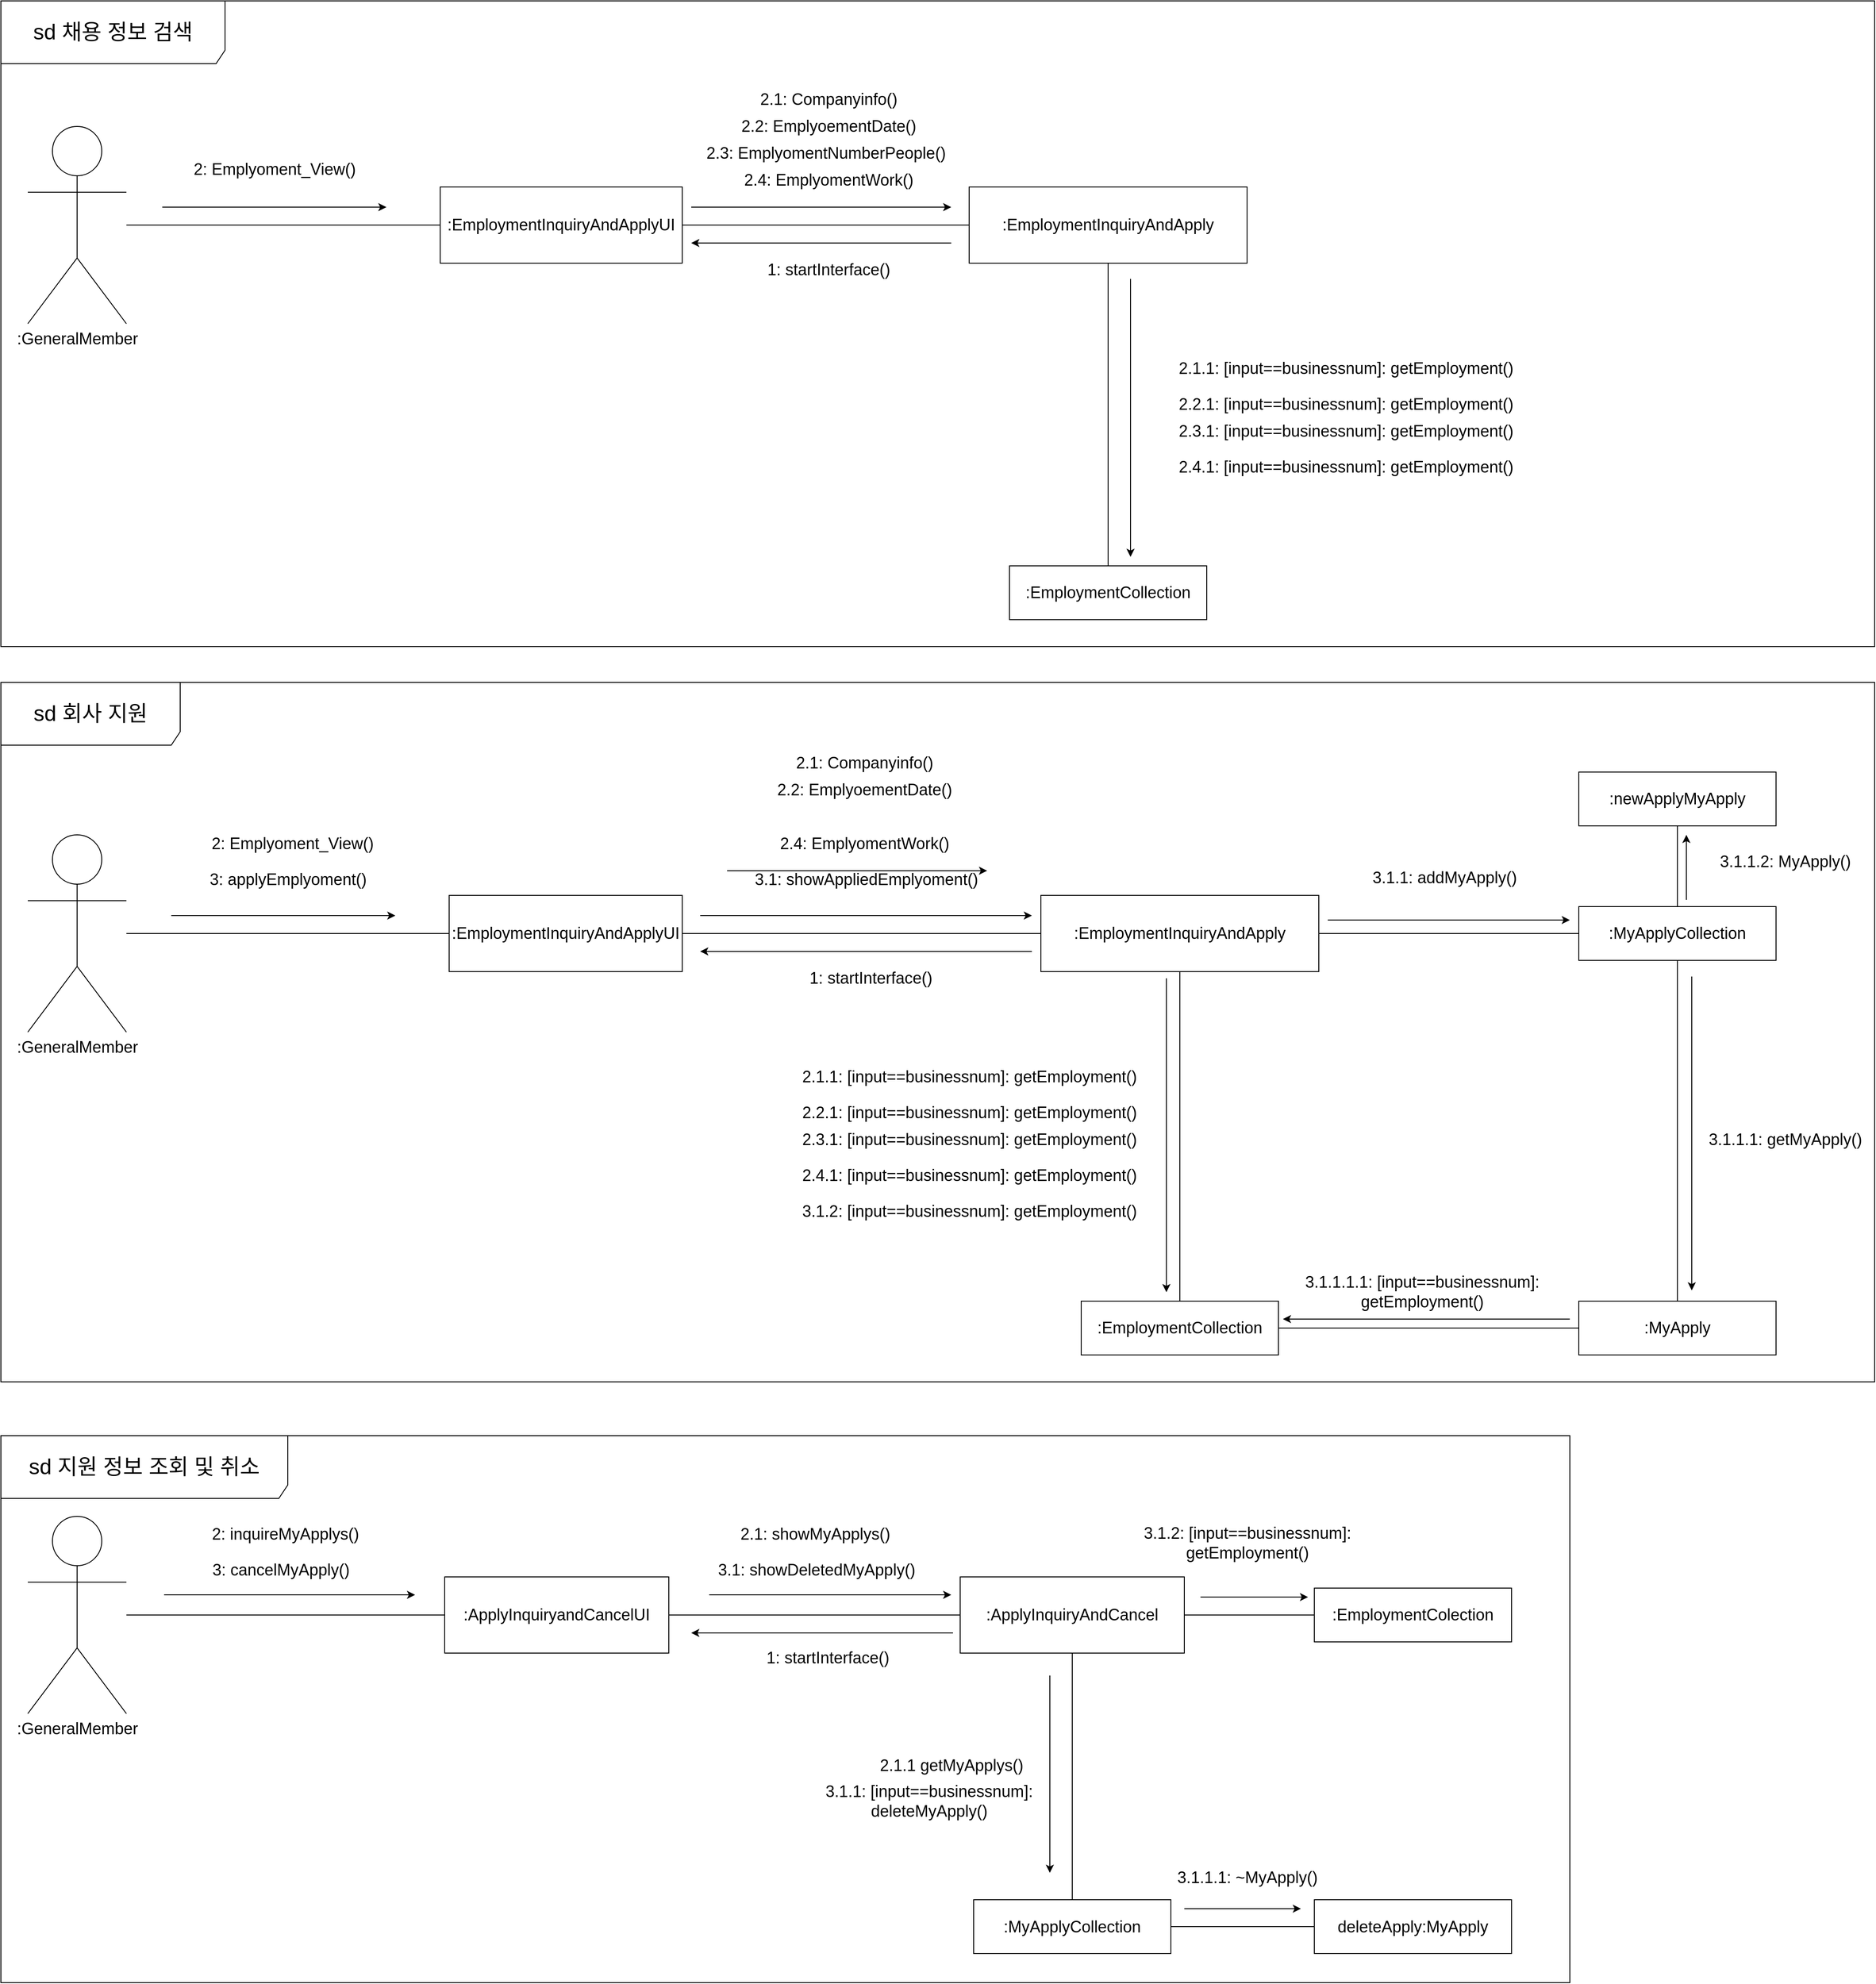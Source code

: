 <mxfile version="21.2.8" type="device">
  <diagram name="페이지-1" id="loX1GWIg0YwVXHlp89LK">
    <mxGraphModel dx="2076" dy="4498" grid="1" gridSize="10" guides="1" tooltips="1" connect="1" arrows="1" fold="1" page="1" pageScale="1" pageWidth="827" pageHeight="1169" math="0" shadow="0">
      <root>
        <mxCell id="0" />
        <mxCell id="1" parent="0" />
        <mxCell id="WO4MqIb6YECw_nZwngJ--2" value="" style="group" parent="1" vertex="1" connectable="0">
          <mxGeometry x="40" y="-1240" width="2090" height="720" as="geometry" />
        </mxCell>
        <mxCell id="quF1uSy7DQYUhARwBzJB-43" value="&lt;font style=&quot;font-size: 24px;&quot;&gt;sd 채용 정보 검색&lt;/font&gt;" style="shape=umlFrame;whiteSpace=wrap;html=1;pointerEvents=0;width=250;height=70;" parent="WO4MqIb6YECw_nZwngJ--2" vertex="1">
          <mxGeometry width="2090" height="720" as="geometry" />
        </mxCell>
        <mxCell id="quF1uSy7DQYUhARwBzJB-44" value="&lt;font style=&quot;font-size: 18px;&quot;&gt;:GeneralMember&lt;/font&gt;" style="shape=umlActor;verticalLabelPosition=bottom;verticalAlign=top;html=1;outlineConnect=0;" parent="WO4MqIb6YECw_nZwngJ--2" vertex="1">
          <mxGeometry x="30" y="140" width="110" height="220" as="geometry" />
        </mxCell>
        <mxCell id="quF1uSy7DQYUhARwBzJB-45" value="&lt;font style=&quot;font-size: 18px;&quot;&gt;:EmploymentInquiryAndApplyUI&lt;/font&gt;" style="rounded=0;whiteSpace=wrap;html=1;" parent="WO4MqIb6YECw_nZwngJ--2" vertex="1">
          <mxGeometry x="490" y="207.5" width="270" height="85" as="geometry" />
        </mxCell>
        <mxCell id="quF1uSy7DQYUhARwBzJB-46" value="&lt;font style=&quot;font-size: 18px;&quot;&gt;:EmploymentInquiryAndApply&lt;/font&gt;" style="rounded=0;whiteSpace=wrap;html=1;" parent="WO4MqIb6YECw_nZwngJ--2" vertex="1">
          <mxGeometry x="1080" y="207.5" width="310" height="85" as="geometry" />
        </mxCell>
        <mxCell id="quF1uSy7DQYUhARwBzJB-47" value="" style="endArrow=none;html=1;rounded=0;entryX=0;entryY=0.5;entryDx=0;entryDy=0;" parent="WO4MqIb6YECw_nZwngJ--2" source="quF1uSy7DQYUhARwBzJB-44" target="quF1uSy7DQYUhARwBzJB-45" edge="1">
          <mxGeometry width="50" height="50" relative="1" as="geometry">
            <mxPoint x="290" y="287.5" as="sourcePoint" />
            <mxPoint x="340" y="237.5" as="targetPoint" />
          </mxGeometry>
        </mxCell>
        <mxCell id="quF1uSy7DQYUhARwBzJB-48" value="" style="endArrow=none;html=1;rounded=0;entryX=0;entryY=0.5;entryDx=0;entryDy=0;exitX=1;exitY=0.5;exitDx=0;exitDy=0;" parent="WO4MqIb6YECw_nZwngJ--2" source="quF1uSy7DQYUhARwBzJB-45" target="quF1uSy7DQYUhARwBzJB-46" edge="1">
          <mxGeometry width="50" height="50" relative="1" as="geometry">
            <mxPoint x="860" y="270" as="sourcePoint" />
            <mxPoint x="910" y="220" as="targetPoint" />
          </mxGeometry>
        </mxCell>
        <mxCell id="quF1uSy7DQYUhARwBzJB-50" value="&lt;font style=&quot;font-size: 18px;&quot;&gt;:EmploymentCollection&lt;/font&gt;" style="rounded=0;whiteSpace=wrap;html=1;" parent="WO4MqIb6YECw_nZwngJ--2" vertex="1">
          <mxGeometry x="1125" y="630" width="220" height="60" as="geometry" />
        </mxCell>
        <mxCell id="quF1uSy7DQYUhARwBzJB-52" value="" style="endArrow=none;html=1;rounded=0;exitX=0.5;exitY=0;exitDx=0;exitDy=0;entryX=0.5;entryY=1;entryDx=0;entryDy=0;" parent="WO4MqIb6YECw_nZwngJ--2" source="quF1uSy7DQYUhARwBzJB-50" target="quF1uSy7DQYUhARwBzJB-46" edge="1">
          <mxGeometry width="50" height="50" relative="1" as="geometry">
            <mxPoint x="1010" y="570" as="sourcePoint" />
            <mxPoint x="1130" y="300" as="targetPoint" />
          </mxGeometry>
        </mxCell>
        <mxCell id="quF1uSy7DQYUhARwBzJB-55" value="" style="endArrow=classic;html=1;rounded=0;" parent="WO4MqIb6YECw_nZwngJ--2" edge="1">
          <mxGeometry width="50" height="50" relative="1" as="geometry">
            <mxPoint x="1260" y="310" as="sourcePoint" />
            <mxPoint x="1260" y="620" as="targetPoint" />
          </mxGeometry>
        </mxCell>
        <mxCell id="quF1uSy7DQYUhARwBzJB-57" value="" style="endArrow=classic;html=1;rounded=0;" parent="WO4MqIb6YECw_nZwngJ--2" edge="1">
          <mxGeometry width="50" height="50" relative="1" as="geometry">
            <mxPoint x="180" y="230" as="sourcePoint" />
            <mxPoint x="430" y="230" as="targetPoint" />
          </mxGeometry>
        </mxCell>
        <mxCell id="quF1uSy7DQYUhARwBzJB-58" value="" style="endArrow=classic;html=1;rounded=0;" parent="WO4MqIb6YECw_nZwngJ--2" edge="1">
          <mxGeometry width="50" height="50" relative="1" as="geometry">
            <mxPoint x="1060" y="270" as="sourcePoint" />
            <mxPoint x="770" y="270" as="targetPoint" />
          </mxGeometry>
        </mxCell>
        <mxCell id="quF1uSy7DQYUhARwBzJB-59" value="&lt;font style=&quot;font-size: 18px;&quot;&gt;1: startInterface()&lt;/font&gt;" style="text;html=1;align=center;verticalAlign=middle;resizable=0;points=[];autosize=1;strokeColor=none;fillColor=none;" parent="WO4MqIb6YECw_nZwngJ--2" vertex="1">
          <mxGeometry x="843" y="280" width="160" height="40" as="geometry" />
        </mxCell>
        <mxCell id="quF1uSy7DQYUhARwBzJB-60" value="&lt;font style=&quot;font-size: 18px;&quot;&gt;2: Emplyoment_View()&lt;/font&gt;" style="text;html=1;align=center;verticalAlign=middle;resizable=0;points=[];autosize=1;strokeColor=none;fillColor=none;" parent="WO4MqIb6YECw_nZwngJ--2" vertex="1">
          <mxGeometry x="205" y="167.5" width="200" height="40" as="geometry" />
        </mxCell>
        <mxCell id="rLqudjD9zEhLcXxjKev2-7" value="" style="group" vertex="1" connectable="0" parent="WO4MqIb6YECw_nZwngJ--2">
          <mxGeometry x="770" y="90" width="290" height="140" as="geometry" />
        </mxCell>
        <mxCell id="quF1uSy7DQYUhARwBzJB-56" value="" style="endArrow=classic;html=1;rounded=0;" parent="rLqudjD9zEhLcXxjKev2-7" edge="1">
          <mxGeometry width="50" height="50" relative="1" as="geometry">
            <mxPoint y="140" as="sourcePoint" />
            <mxPoint x="290" y="140" as="targetPoint" />
          </mxGeometry>
        </mxCell>
        <mxCell id="quF1uSy7DQYUhARwBzJB-61" value="&lt;font style=&quot;font-size: 18px;&quot;&gt;2.2: EmplyoementDate()&lt;/font&gt;" style="text;html=1;align=center;verticalAlign=middle;resizable=0;points=[];autosize=1;strokeColor=none;fillColor=none;" parent="rLqudjD9zEhLcXxjKev2-7" vertex="1">
          <mxGeometry x="43" y="30" width="220" height="40" as="geometry" />
        </mxCell>
        <mxCell id="rLqudjD9zEhLcXxjKev2-2" value="&lt;font style=&quot;font-size: 18px;&quot;&gt;2.1: Companyinfo()&lt;/font&gt;" style="text;html=1;align=center;verticalAlign=middle;resizable=0;points=[];autosize=1;strokeColor=none;fillColor=none;" vertex="1" parent="rLqudjD9zEhLcXxjKev2-7">
          <mxGeometry x="63" width="180" height="40" as="geometry" />
        </mxCell>
        <mxCell id="rLqudjD9zEhLcXxjKev2-3" value="&lt;font style=&quot;font-size: 18px;&quot;&gt;2.4: EmplyomentWork()&lt;/font&gt;" style="text;html=1;align=center;verticalAlign=middle;resizable=0;points=[];autosize=1;strokeColor=none;fillColor=none;" vertex="1" parent="rLqudjD9zEhLcXxjKev2-7">
          <mxGeometry x="48" y="90" width="210" height="40" as="geometry" />
        </mxCell>
        <mxCell id="rLqudjD9zEhLcXxjKev2-13" value="" style="group" vertex="1" connectable="0" parent="WO4MqIb6YECw_nZwngJ--2">
          <mxGeometry x="1300" y="390" width="400" height="150" as="geometry" />
        </mxCell>
        <mxCell id="quF1uSy7DQYUhARwBzJB-63" value="&lt;font style=&quot;font-size: 18px;&quot;&gt;2.1.1: [input==businessnum]: getEmployment()&lt;/font&gt;" style="text;html=1;align=center;verticalAlign=middle;resizable=0;points=[];autosize=1;strokeColor=none;fillColor=none;" parent="rLqudjD9zEhLcXxjKev2-13" vertex="1">
          <mxGeometry width="400" height="40" as="geometry" />
        </mxCell>
        <mxCell id="rLqudjD9zEhLcXxjKev2-6" value="&lt;font style=&quot;font-size: 18px;&quot;&gt;2.4.1: [input==businessnum]: getEmployment()&lt;/font&gt;" style="text;html=1;align=center;verticalAlign=middle;resizable=0;points=[];autosize=1;strokeColor=none;fillColor=none;" vertex="1" parent="rLqudjD9zEhLcXxjKev2-13">
          <mxGeometry y="110" width="400" height="40" as="geometry" />
        </mxCell>
        <mxCell id="rLqudjD9zEhLcXxjKev2-5" value="&lt;font style=&quot;font-size: 18px;&quot;&gt;2.3.1: [input==businessnum]: getEmployment()&lt;/font&gt;" style="text;html=1;align=center;verticalAlign=middle;resizable=0;points=[];autosize=1;strokeColor=none;fillColor=none;" vertex="1" parent="rLqudjD9zEhLcXxjKev2-13">
          <mxGeometry y="70" width="400" height="40" as="geometry" />
        </mxCell>
        <mxCell id="rLqudjD9zEhLcXxjKev2-4" value="&lt;font style=&quot;font-size: 18px;&quot;&gt;2.2.1: [input==businessnum]: getEmployment()&lt;/font&gt;" style="text;html=1;align=center;verticalAlign=middle;resizable=0;points=[];autosize=1;strokeColor=none;fillColor=none;" vertex="1" parent="rLqudjD9zEhLcXxjKev2-13">
          <mxGeometry y="40" width="400" height="40" as="geometry" />
        </mxCell>
        <mxCell id="WO4MqIb6YECw_nZwngJ--65" value="" style="group" parent="1" vertex="1" connectable="0">
          <mxGeometry x="40" y="-480" width="2090" height="780" as="geometry" />
        </mxCell>
        <mxCell id="WO4MqIb6YECw_nZwngJ--66" value="&lt;font style=&quot;font-size: 18px;&quot;&gt;:GeneralMember&lt;/font&gt;" style="shape=umlActor;verticalLabelPosition=bottom;verticalAlign=top;html=1;outlineConnect=0;" parent="WO4MqIb6YECw_nZwngJ--65" vertex="1">
          <mxGeometry x="30" y="170" width="110" height="220" as="geometry" />
        </mxCell>
        <mxCell id="WO4MqIb6YECw_nZwngJ--67" value="&lt;font style=&quot;font-size: 18px;&quot;&gt;:EmploymentInquiryAndApplyUI&lt;/font&gt;" style="rounded=0;whiteSpace=wrap;html=1;" parent="WO4MqIb6YECw_nZwngJ--65" vertex="1">
          <mxGeometry x="500" y="237.5" width="260" height="85" as="geometry" />
        </mxCell>
        <mxCell id="WO4MqIb6YECw_nZwngJ--68" value="&lt;font style=&quot;font-size: 18px;&quot;&gt;:EmploymentInquiryAndApply&lt;/font&gt;" style="rounded=0;whiteSpace=wrap;html=1;" parent="WO4MqIb6YECw_nZwngJ--65" vertex="1">
          <mxGeometry x="1160" y="237.5" width="310" height="85" as="geometry" />
        </mxCell>
        <mxCell id="WO4MqIb6YECw_nZwngJ--69" value="" style="endArrow=none;html=1;rounded=0;entryX=0;entryY=0.5;entryDx=0;entryDy=0;" parent="WO4MqIb6YECw_nZwngJ--65" source="WO4MqIb6YECw_nZwngJ--66" target="WO4MqIb6YECw_nZwngJ--67" edge="1">
          <mxGeometry width="50" height="50" relative="1" as="geometry">
            <mxPoint x="300" y="317.5" as="sourcePoint" />
            <mxPoint x="350" y="267.5" as="targetPoint" />
          </mxGeometry>
        </mxCell>
        <mxCell id="WO4MqIb6YECw_nZwngJ--70" value="" style="endArrow=none;html=1;rounded=0;entryX=0;entryY=0.5;entryDx=0;entryDy=0;exitX=1;exitY=0.5;exitDx=0;exitDy=0;" parent="WO4MqIb6YECw_nZwngJ--65" source="WO4MqIb6YECw_nZwngJ--67" target="WO4MqIb6YECw_nZwngJ--68" edge="1">
          <mxGeometry width="50" height="50" relative="1" as="geometry">
            <mxPoint x="870" y="300" as="sourcePoint" />
            <mxPoint x="920" y="250" as="targetPoint" />
          </mxGeometry>
        </mxCell>
        <mxCell id="WO4MqIb6YECw_nZwngJ--72" value="&lt;font style=&quot;font-size: 18px;&quot;&gt;:EmploymentCollection&lt;/font&gt;" style="rounded=0;whiteSpace=wrap;html=1;" parent="WO4MqIb6YECw_nZwngJ--65" vertex="1">
          <mxGeometry x="1205" y="690" width="220" height="60" as="geometry" />
        </mxCell>
        <mxCell id="WO4MqIb6YECw_nZwngJ--74" value="" style="endArrow=none;html=1;rounded=0;exitX=0.5;exitY=0;exitDx=0;exitDy=0;entryX=0.5;entryY=1;entryDx=0;entryDy=0;" parent="WO4MqIb6YECw_nZwngJ--65" source="WO4MqIb6YECw_nZwngJ--72" target="WO4MqIb6YECw_nZwngJ--68" edge="1">
          <mxGeometry width="50" height="50" relative="1" as="geometry">
            <mxPoint x="1020" y="600" as="sourcePoint" />
            <mxPoint x="1140" y="330" as="targetPoint" />
          </mxGeometry>
        </mxCell>
        <mxCell id="WO4MqIb6YECw_nZwngJ--76" value="" style="endArrow=classic;html=1;rounded=0;" parent="WO4MqIb6YECw_nZwngJ--65" edge="1">
          <mxGeometry width="50" height="50" relative="1" as="geometry">
            <mxPoint x="1300" y="330" as="sourcePoint" />
            <mxPoint x="1300" y="680" as="targetPoint" />
          </mxGeometry>
        </mxCell>
        <mxCell id="WO4MqIb6YECw_nZwngJ--77" value="" style="endArrow=classic;html=1;rounded=0;" parent="WO4MqIb6YECw_nZwngJ--65" edge="1">
          <mxGeometry width="50" height="50" relative="1" as="geometry">
            <mxPoint x="780" y="260" as="sourcePoint" />
            <mxPoint x="1150" y="260" as="targetPoint" />
          </mxGeometry>
        </mxCell>
        <mxCell id="WO4MqIb6YECw_nZwngJ--78" value="" style="endArrow=classic;html=1;rounded=0;" parent="WO4MqIb6YECw_nZwngJ--65" edge="1">
          <mxGeometry width="50" height="50" relative="1" as="geometry">
            <mxPoint x="190" y="260" as="sourcePoint" />
            <mxPoint x="440" y="260" as="targetPoint" />
          </mxGeometry>
        </mxCell>
        <mxCell id="WO4MqIb6YECw_nZwngJ--85" value="&lt;font style=&quot;font-size: 18px;&quot;&gt;:MyApplyCollection&lt;/font&gt;" style="rounded=0;whiteSpace=wrap;html=1;" parent="WO4MqIb6YECw_nZwngJ--65" vertex="1">
          <mxGeometry x="1760" y="250" width="220" height="60" as="geometry" />
        </mxCell>
        <mxCell id="WO4MqIb6YECw_nZwngJ--88" value="&lt;font style=&quot;font-size: 18px;&quot;&gt;3.1.1: addMyApply()&lt;/font&gt;" style="text;html=1;align=center;verticalAlign=middle;resizable=0;points=[];autosize=1;strokeColor=none;fillColor=none;" parent="WO4MqIb6YECw_nZwngJ--65" vertex="1">
          <mxGeometry x="1520" y="197.5" width="180" height="40" as="geometry" />
        </mxCell>
        <mxCell id="WO4MqIb6YECw_nZwngJ--91" value="" style="endArrow=none;html=1;rounded=0;entryX=0;entryY=0.5;entryDx=0;entryDy=0;exitX=1;exitY=0.5;exitDx=0;exitDy=0;" parent="WO4MqIb6YECw_nZwngJ--65" source="WO4MqIb6YECw_nZwngJ--68" target="WO4MqIb6YECw_nZwngJ--85" edge="1">
          <mxGeometry width="50" height="50" relative="1" as="geometry">
            <mxPoint x="1500" y="320" as="sourcePoint" />
            <mxPoint x="1550" y="270" as="targetPoint" />
          </mxGeometry>
        </mxCell>
        <mxCell id="WO4MqIb6YECw_nZwngJ--92" value="&lt;font style=&quot;font-size: 24px;&quot;&gt;sd 회사 지원&lt;/font&gt;" style="shape=umlFrame;whiteSpace=wrap;html=1;pointerEvents=0;width=200;height=70;" parent="WO4MqIb6YECw_nZwngJ--65" vertex="1">
          <mxGeometry width="2090" height="780" as="geometry" />
        </mxCell>
        <mxCell id="WO4MqIb6YECw_nZwngJ--93" value="" style="endArrow=classic;html=1;rounded=0;" parent="WO4MqIb6YECw_nZwngJ--65" edge="1">
          <mxGeometry width="50" height="50" relative="1" as="geometry">
            <mxPoint x="1480" y="265" as="sourcePoint" />
            <mxPoint x="1750" y="265" as="targetPoint" />
          </mxGeometry>
        </mxCell>
        <mxCell id="WO4MqIb6YECw_nZwngJ--99" value="" style="group" parent="WO4MqIb6YECw_nZwngJ--65" vertex="1" connectable="0">
          <mxGeometry x="780" y="300" width="370" height="50" as="geometry" />
        </mxCell>
        <mxCell id="WO4MqIb6YECw_nZwngJ--100" value="" style="endArrow=classic;html=1;rounded=0;" parent="WO4MqIb6YECw_nZwngJ--99" edge="1">
          <mxGeometry width="50" height="50" relative="1" as="geometry">
            <mxPoint x="370" as="sourcePoint" />
            <mxPoint as="targetPoint" />
          </mxGeometry>
        </mxCell>
        <mxCell id="WO4MqIb6YECw_nZwngJ--101" value="&lt;font style=&quot;font-size: 18px;&quot;&gt;1: startInterface()&lt;/font&gt;" style="text;html=1;align=center;verticalAlign=middle;resizable=0;points=[];autosize=1;strokeColor=none;fillColor=none;" parent="WO4MqIb6YECw_nZwngJ--99" vertex="1">
          <mxGeometry x="110" y="10" width="160" height="40" as="geometry" />
        </mxCell>
        <mxCell id="8jMC6GPZ3beWoUa8nk8o-9" value="" style="group" parent="WO4MqIb6YECw_nZwngJ--65" vertex="1" connectable="0">
          <mxGeometry x="820" y="160" width="290" height="80" as="geometry" />
        </mxCell>
        <mxCell id="WO4MqIb6YECw_nZwngJ--87" value="&lt;font style=&quot;font-size: 18px;&quot;&gt;3.1: showAppliedEmplyoment()&lt;/font&gt;" style="text;html=1;align=center;verticalAlign=middle;resizable=0;points=[];autosize=1;strokeColor=none;fillColor=none;" parent="8jMC6GPZ3beWoUa8nk8o-9" vertex="1">
          <mxGeometry x="10" y="40" width="270" height="40" as="geometry" />
        </mxCell>
        <mxCell id="8jMC6GPZ3beWoUa8nk8o-10" value="" style="group" parent="WO4MqIb6YECw_nZwngJ--65" vertex="1" connectable="0">
          <mxGeometry x="200" y="160" width="250" height="80" as="geometry" />
        </mxCell>
        <mxCell id="WO4MqIb6YECw_nZwngJ--79" value="&lt;font style=&quot;font-size: 18px;&quot;&gt;2: Emplyoment_View()&lt;/font&gt;" style="text;html=1;align=center;verticalAlign=middle;resizable=0;points=[];autosize=1;strokeColor=none;fillColor=none;" parent="8jMC6GPZ3beWoUa8nk8o-10" vertex="1">
          <mxGeometry x="25" width="200" height="40" as="geometry" />
        </mxCell>
        <mxCell id="WO4MqIb6YECw_nZwngJ--86" value="&lt;font style=&quot;font-size: 18px;&quot;&gt;3: applyEmplyoment()&lt;/font&gt;" style="text;html=1;align=center;verticalAlign=middle;resizable=0;points=[];autosize=1;strokeColor=none;fillColor=none;" parent="8jMC6GPZ3beWoUa8nk8o-10" vertex="1">
          <mxGeometry x="20" y="40" width="200" height="40" as="geometry" />
        </mxCell>
        <mxCell id="8jMC6GPZ3beWoUa8nk8o-11" value="&lt;font style=&quot;font-size: 18px;&quot;&gt;:MyApply&lt;/font&gt;" style="rounded=0;whiteSpace=wrap;html=1;" parent="WO4MqIb6YECw_nZwngJ--65" vertex="1">
          <mxGeometry x="1760" y="690" width="220" height="60" as="geometry" />
        </mxCell>
        <mxCell id="8jMC6GPZ3beWoUa8nk8o-13" value="" style="endArrow=none;html=1;rounded=0;entryX=0;entryY=0.5;entryDx=0;entryDy=0;exitX=1;exitY=0.5;exitDx=0;exitDy=0;" parent="WO4MqIb6YECw_nZwngJ--65" source="WO4MqIb6YECw_nZwngJ--72" target="8jMC6GPZ3beWoUa8nk8o-11" edge="1">
          <mxGeometry width="50" height="50" relative="1" as="geometry">
            <mxPoint x="1100" y="560" as="sourcePoint" />
            <mxPoint x="1150" y="510" as="targetPoint" />
          </mxGeometry>
        </mxCell>
        <mxCell id="8jMC6GPZ3beWoUa8nk8o-14" value="" style="endArrow=none;html=1;rounded=0;entryX=0.5;entryY=1;entryDx=0;entryDy=0;exitX=0.5;exitY=0;exitDx=0;exitDy=0;" parent="WO4MqIb6YECw_nZwngJ--65" source="8jMC6GPZ3beWoUa8nk8o-11" target="WO4MqIb6YECw_nZwngJ--85" edge="1">
          <mxGeometry width="50" height="50" relative="1" as="geometry">
            <mxPoint x="1100" y="560" as="sourcePoint" />
            <mxPoint x="1150" y="510" as="targetPoint" />
          </mxGeometry>
        </mxCell>
        <mxCell id="8jMC6GPZ3beWoUa8nk8o-15" value="" style="endArrow=classic;html=1;rounded=0;" parent="WO4MqIb6YECw_nZwngJ--65" edge="1">
          <mxGeometry width="50" height="50" relative="1" as="geometry">
            <mxPoint x="1886" y="328" as="sourcePoint" />
            <mxPoint x="1886" y="678" as="targetPoint" />
          </mxGeometry>
        </mxCell>
        <mxCell id="8jMC6GPZ3beWoUa8nk8o-16" value="&lt;font style=&quot;font-size: 18px;&quot;&gt;3.1.1.1: getMyApply()&lt;/font&gt;" style="text;html=1;align=center;verticalAlign=middle;resizable=0;points=[];autosize=1;strokeColor=none;fillColor=none;" parent="WO4MqIb6YECw_nZwngJ--65" vertex="1">
          <mxGeometry x="1895" y="490" width="190" height="40" as="geometry" />
        </mxCell>
        <mxCell id="8jMC6GPZ3beWoUa8nk8o-18" value="&lt;font style=&quot;font-size: 18px;&quot;&gt;3.1.1.1.1: [input==businessnum]:&lt;br&gt;getEmployment()&lt;/font&gt;" style="text;html=1;align=center;verticalAlign=middle;resizable=0;points=[];autosize=1;strokeColor=none;fillColor=none;" parent="WO4MqIb6YECw_nZwngJ--65" vertex="1">
          <mxGeometry x="1445" y="650" width="280" height="60" as="geometry" />
        </mxCell>
        <mxCell id="8jMC6GPZ3beWoUa8nk8o-21" value="&lt;font style=&quot;font-size: 18px;&quot;&gt;3.1.2: [input==businessnum]: getEmployment()&lt;/font&gt;" style="text;html=1;align=center;verticalAlign=middle;resizable=0;points=[];autosize=1;strokeColor=none;fillColor=none;" parent="WO4MqIb6YECw_nZwngJ--65" vertex="1">
          <mxGeometry x="880" y="570" width="400" height="40" as="geometry" />
        </mxCell>
        <mxCell id="8jMC6GPZ3beWoUa8nk8o-22" value="" style="endArrow=none;html=1;rounded=0;exitX=0.5;exitY=0;exitDx=0;exitDy=0;" parent="WO4MqIb6YECw_nZwngJ--65" source="WO4MqIb6YECw_nZwngJ--85" edge="1">
          <mxGeometry width="50" height="50" relative="1" as="geometry">
            <mxPoint x="1870" y="170" as="sourcePoint" />
            <mxPoint x="1870" y="150" as="targetPoint" />
          </mxGeometry>
        </mxCell>
        <mxCell id="8jMC6GPZ3beWoUa8nk8o-23" value="&lt;font style=&quot;font-size: 18px;&quot;&gt;:newApplyMyApply&lt;/font&gt;" style="rounded=0;whiteSpace=wrap;html=1;" parent="WO4MqIb6YECw_nZwngJ--65" vertex="1">
          <mxGeometry x="1760" y="100" width="220" height="60" as="geometry" />
        </mxCell>
        <mxCell id="8jMC6GPZ3beWoUa8nk8o-24" value="&lt;font style=&quot;font-size: 18px;&quot;&gt;3.1.1.2: MyApply()&lt;/font&gt;" style="text;html=1;align=center;verticalAlign=middle;resizable=0;points=[];autosize=1;strokeColor=none;fillColor=none;" parent="WO4MqIb6YECw_nZwngJ--65" vertex="1">
          <mxGeometry x="1905" y="180" width="170" height="40" as="geometry" />
        </mxCell>
        <mxCell id="8jMC6GPZ3beWoUa8nk8o-25" value="" style="endArrow=classic;html=1;rounded=0;" parent="WO4MqIb6YECw_nZwngJ--65" edge="1">
          <mxGeometry width="50" height="50" relative="1" as="geometry">
            <mxPoint x="1880" y="242.5" as="sourcePoint" />
            <mxPoint x="1880" y="170" as="targetPoint" />
          </mxGeometry>
        </mxCell>
        <mxCell id="8jMC6GPZ3beWoUa8nk8o-1" value="" style="group" parent="1" vertex="1" connectable="0">
          <mxGeometry x="40" y="360" width="1750" height="610" as="geometry" />
        </mxCell>
        <mxCell id="quF1uSy7DQYUhARwBzJB-22" value="&lt;font style=&quot;font-size: 24px;&quot;&gt;sd 지원 정보 조회 및 취소&lt;/font&gt;" style="shape=umlFrame;whiteSpace=wrap;html=1;pointerEvents=0;width=320;height=70;" parent="8jMC6GPZ3beWoUa8nk8o-1" vertex="1">
          <mxGeometry width="1750" height="610" as="geometry" />
        </mxCell>
        <mxCell id="quF1uSy7DQYUhARwBzJB-23" value="&lt;font style=&quot;font-size: 18px;&quot;&gt;:ApplyInquiryandCancelUI&lt;/font&gt;" style="rounded=0;whiteSpace=wrap;html=1;" parent="8jMC6GPZ3beWoUa8nk8o-1" vertex="1">
          <mxGeometry x="495" y="157.5" width="250" height="85" as="geometry" />
        </mxCell>
        <mxCell id="quF1uSy7DQYUhARwBzJB-24" value="&lt;font style=&quot;font-size: 18px;&quot;&gt;:ApplyInquiryAndCancel&lt;/font&gt;" style="rounded=0;whiteSpace=wrap;html=1;" parent="8jMC6GPZ3beWoUa8nk8o-1" vertex="1">
          <mxGeometry x="1070" y="157.5" width="250" height="85" as="geometry" />
        </mxCell>
        <mxCell id="quF1uSy7DQYUhARwBzJB-25" value="&lt;font style=&quot;font-size: 18px;&quot;&gt;:GeneralMember&lt;/font&gt;" style="shape=umlActor;verticalLabelPosition=bottom;verticalAlign=top;html=1;outlineConnect=0;" parent="8jMC6GPZ3beWoUa8nk8o-1" vertex="1">
          <mxGeometry x="30" y="90" width="110" height="220" as="geometry" />
        </mxCell>
        <mxCell id="quF1uSy7DQYUhARwBzJB-26" value="" style="endArrow=none;html=1;rounded=0;entryX=0;entryY=0.5;entryDx=0;entryDy=0;" parent="8jMC6GPZ3beWoUa8nk8o-1" source="quF1uSy7DQYUhARwBzJB-25" target="quF1uSy7DQYUhARwBzJB-23" edge="1">
          <mxGeometry width="50" height="50" relative="1" as="geometry">
            <mxPoint x="860" y="397.5" as="sourcePoint" />
            <mxPoint x="910" y="347.5" as="targetPoint" />
          </mxGeometry>
        </mxCell>
        <mxCell id="quF1uSy7DQYUhARwBzJB-27" value="" style="endArrow=none;html=1;rounded=0;entryX=1;entryY=0.5;entryDx=0;entryDy=0;exitX=0;exitY=0.5;exitDx=0;exitDy=0;" parent="8jMC6GPZ3beWoUa8nk8o-1" source="quF1uSy7DQYUhARwBzJB-24" target="quF1uSy7DQYUhARwBzJB-23" edge="1">
          <mxGeometry width="50" height="50" relative="1" as="geometry">
            <mxPoint x="860" y="397.5" as="sourcePoint" />
            <mxPoint x="910" y="347.5" as="targetPoint" />
          </mxGeometry>
        </mxCell>
        <mxCell id="quF1uSy7DQYUhARwBzJB-28" value="&lt;font style=&quot;font-size: 18px;&quot;&gt;2: inquireMyApplys()&lt;/font&gt;" style="text;html=1;align=center;verticalAlign=middle;resizable=0;points=[];autosize=1;strokeColor=none;fillColor=none;" parent="8jMC6GPZ3beWoUa8nk8o-1" vertex="1">
          <mxGeometry x="222" y="90" width="190" height="40" as="geometry" />
        </mxCell>
        <mxCell id="quF1uSy7DQYUhARwBzJB-29" value="" style="endArrow=classic;html=1;rounded=0;" parent="8jMC6GPZ3beWoUa8nk8o-1" edge="1">
          <mxGeometry width="50" height="50" relative="1" as="geometry">
            <mxPoint x="182" y="177.5" as="sourcePoint" />
            <mxPoint x="462" y="177.5" as="targetPoint" />
          </mxGeometry>
        </mxCell>
        <mxCell id="quF1uSy7DQYUhARwBzJB-30" value="&lt;font style=&quot;font-size: 18px;&quot;&gt;2.1: showMyApplys()&lt;/font&gt;" style="text;html=1;align=center;verticalAlign=middle;resizable=0;points=[];autosize=1;strokeColor=none;fillColor=none;" parent="8jMC6GPZ3beWoUa8nk8o-1" vertex="1">
          <mxGeometry x="813" y="90" width="190" height="40" as="geometry" />
        </mxCell>
        <mxCell id="quF1uSy7DQYUhARwBzJB-31" value="&lt;font style=&quot;font-size: 18px;&quot;&gt;:MyApplyCollection&lt;/font&gt;" style="rounded=0;whiteSpace=wrap;html=1;" parent="8jMC6GPZ3beWoUa8nk8o-1" vertex="1">
          <mxGeometry x="1085" y="517.5" width="220" height="60" as="geometry" />
        </mxCell>
        <mxCell id="quF1uSy7DQYUhARwBzJB-32" value="" style="endArrow=none;html=1;rounded=0;entryX=0.5;entryY=1;entryDx=0;entryDy=0;exitX=0.5;exitY=0;exitDx=0;exitDy=0;" parent="8jMC6GPZ3beWoUa8nk8o-1" source="quF1uSy7DQYUhARwBzJB-31" target="quF1uSy7DQYUhARwBzJB-24" edge="1">
          <mxGeometry width="50" height="50" relative="1" as="geometry">
            <mxPoint x="880" y="397.5" as="sourcePoint" />
            <mxPoint x="930" y="347.5" as="targetPoint" />
          </mxGeometry>
        </mxCell>
        <mxCell id="quF1uSy7DQYUhARwBzJB-33" value="" style="endArrow=classic;html=1;rounded=0;" parent="8jMC6GPZ3beWoUa8nk8o-1" edge="1">
          <mxGeometry width="50" height="50" relative="1" as="geometry">
            <mxPoint x="1170" y="267.5" as="sourcePoint" />
            <mxPoint x="1170" y="487.5" as="targetPoint" />
          </mxGeometry>
        </mxCell>
        <mxCell id="quF1uSy7DQYUhARwBzJB-34" value="&lt;font style=&quot;font-size: 18px;&quot;&gt;2.1.1 getMyApplys()&lt;/font&gt;" style="text;html=1;align=center;verticalAlign=middle;resizable=0;points=[];autosize=1;strokeColor=none;fillColor=none;" parent="8jMC6GPZ3beWoUa8nk8o-1" vertex="1">
          <mxGeometry x="970" y="348" width="180" height="40" as="geometry" />
        </mxCell>
        <mxCell id="quF1uSy7DQYUhARwBzJB-35" value="&lt;font style=&quot;font-size: 18px;&quot;&gt;3: cancelMyApply()&lt;/font&gt;" style="text;html=1;align=center;verticalAlign=middle;resizable=0;points=[];autosize=1;strokeColor=none;fillColor=none;" parent="8jMC6GPZ3beWoUa8nk8o-1" vertex="1">
          <mxGeometry x="222" y="130" width="180" height="40" as="geometry" />
        </mxCell>
        <mxCell id="quF1uSy7DQYUhARwBzJB-36" value="&lt;font style=&quot;font-size: 18px;&quot;&gt;&amp;nbsp; &amp;nbsp; &amp;nbsp;3.1: showDeletedMyApply()&lt;/font&gt;" style="text;html=1;align=center;verticalAlign=middle;resizable=0;points=[];autosize=1;strokeColor=none;fillColor=none;" parent="8jMC6GPZ3beWoUa8nk8o-1" vertex="1">
          <mxGeometry x="762" y="130" width="270" height="40" as="geometry" />
        </mxCell>
        <mxCell id="quF1uSy7DQYUhARwBzJB-37" value="" style="endArrow=classic;html=1;rounded=0;" parent="8jMC6GPZ3beWoUa8nk8o-1" edge="1">
          <mxGeometry width="50" height="50" relative="1" as="geometry">
            <mxPoint x="790" y="177.5" as="sourcePoint" />
            <mxPoint x="1060" y="177.5" as="targetPoint" />
          </mxGeometry>
        </mxCell>
        <mxCell id="quF1uSy7DQYUhARwBzJB-38" value="&lt;font style=&quot;font-size: 18px;&quot;&gt;3.1.1: [input==businessnum]:&lt;br&gt;deleteMyApply()&lt;/font&gt;" style="text;html=1;align=center;verticalAlign=middle;resizable=0;points=[];autosize=1;strokeColor=none;fillColor=none;" parent="8jMC6GPZ3beWoUa8nk8o-1" vertex="1">
          <mxGeometry x="910" y="378" width="250" height="60" as="geometry" />
        </mxCell>
        <mxCell id="quF1uSy7DQYUhARwBzJB-39" value="&lt;font style=&quot;font-size: 18px;&quot;&gt;deleteApply:MyApply&lt;/font&gt;" style="rounded=0;whiteSpace=wrap;html=1;" parent="8jMC6GPZ3beWoUa8nk8o-1" vertex="1">
          <mxGeometry x="1465" y="517.5" width="220" height="60" as="geometry" />
        </mxCell>
        <mxCell id="quF1uSy7DQYUhARwBzJB-40" value="&lt;font style=&quot;font-size: 18px;&quot;&gt;3.1.1.1: ~MyApply()&lt;/font&gt;" style="text;html=1;align=center;verticalAlign=middle;resizable=0;points=[];autosize=1;strokeColor=none;fillColor=none;" parent="8jMC6GPZ3beWoUa8nk8o-1" vertex="1">
          <mxGeometry x="1300" y="472.5" width="180" height="40" as="geometry" />
        </mxCell>
        <mxCell id="quF1uSy7DQYUhARwBzJB-41" value="" style="endArrow=classic;html=1;rounded=0;" parent="8jMC6GPZ3beWoUa8nk8o-1" edge="1">
          <mxGeometry width="50" height="50" relative="1" as="geometry">
            <mxPoint x="1320" y="527.5" as="sourcePoint" />
            <mxPoint x="1450" y="527.5" as="targetPoint" />
          </mxGeometry>
        </mxCell>
        <mxCell id="quF1uSy7DQYUhARwBzJB-42" value="" style="endArrow=none;html=1;rounded=0;entryX=0;entryY=0.5;entryDx=0;entryDy=0;exitX=1;exitY=0.5;exitDx=0;exitDy=0;" parent="8jMC6GPZ3beWoUa8nk8o-1" source="quF1uSy7DQYUhARwBzJB-31" target="quF1uSy7DQYUhARwBzJB-39" edge="1">
          <mxGeometry width="50" height="50" relative="1" as="geometry">
            <mxPoint x="1300" y="547.5" as="sourcePoint" />
            <mxPoint x="1500" y="548" as="targetPoint" />
          </mxGeometry>
        </mxCell>
        <mxCell id="yYso_XX4nIZLWj4gBr1q-2" value="" style="group" parent="8jMC6GPZ3beWoUa8nk8o-1" vertex="1" connectable="0">
          <mxGeometry x="770" y="220" width="292" height="48" as="geometry" />
        </mxCell>
        <mxCell id="yYso_XX4nIZLWj4gBr1q-3" value="" style="endArrow=classic;html=1;rounded=0;" parent="yYso_XX4nIZLWj4gBr1q-2" edge="1">
          <mxGeometry width="50" height="50" relative="1" as="geometry">
            <mxPoint x="292" as="sourcePoint" />
            <mxPoint as="targetPoint" />
          </mxGeometry>
        </mxCell>
        <mxCell id="yYso_XX4nIZLWj4gBr1q-4" value="&lt;font style=&quot;font-size: 18px;&quot;&gt;1: startInterface()&lt;/font&gt;" style="text;html=1;align=center;verticalAlign=middle;resizable=0;points=[];autosize=1;strokeColor=none;fillColor=none;" parent="yYso_XX4nIZLWj4gBr1q-2" vertex="1">
          <mxGeometry x="71.811" y="8" width="160" height="40" as="geometry" />
        </mxCell>
        <mxCell id="8jMC6GPZ3beWoUa8nk8o-26" value="&lt;font style=&quot;font-size: 18px;&quot;&gt;:EmploymentColection&lt;/font&gt;" style="rounded=0;whiteSpace=wrap;html=1;" parent="8jMC6GPZ3beWoUa8nk8o-1" vertex="1">
          <mxGeometry x="1465" y="170" width="220" height="60" as="geometry" />
        </mxCell>
        <mxCell id="8jMC6GPZ3beWoUa8nk8o-27" value="" style="endArrow=none;html=1;rounded=0;entryX=0;entryY=0.5;entryDx=0;entryDy=0;exitX=1;exitY=0.5;exitDx=0;exitDy=0;" parent="8jMC6GPZ3beWoUa8nk8o-1" source="quF1uSy7DQYUhARwBzJB-24" target="8jMC6GPZ3beWoUa8nk8o-26" edge="1">
          <mxGeometry width="50" height="50" relative="1" as="geometry">
            <mxPoint x="1260" as="sourcePoint" />
            <mxPoint x="1310" y="-50" as="targetPoint" />
          </mxGeometry>
        </mxCell>
        <mxCell id="8jMC6GPZ3beWoUa8nk8o-28" value="&lt;font style=&quot;font-size: 18px;&quot;&gt;3.1.2: [input==businessnum]: &lt;br&gt;getEmployment()&lt;/font&gt;" style="text;html=1;align=center;verticalAlign=middle;resizable=0;points=[];autosize=1;strokeColor=none;fillColor=none;" parent="8jMC6GPZ3beWoUa8nk8o-1" vertex="1">
          <mxGeometry x="1265" y="90" width="250" height="60" as="geometry" />
        </mxCell>
        <mxCell id="8jMC6GPZ3beWoUa8nk8o-29" value="" style="endArrow=classic;html=1;rounded=0;" parent="8jMC6GPZ3beWoUa8nk8o-1" edge="1">
          <mxGeometry width="50" height="50" relative="1" as="geometry">
            <mxPoint x="1338" y="180" as="sourcePoint" />
            <mxPoint x="1458" y="180" as="targetPoint" />
          </mxGeometry>
        </mxCell>
        <mxCell id="8jMC6GPZ3beWoUa8nk8o-17" value="" style="endArrow=classic;html=1;rounded=0;" parent="1" edge="1">
          <mxGeometry width="50" height="50" relative="1" as="geometry">
            <mxPoint x="1790" y="230" as="sourcePoint" />
            <mxPoint x="1470" y="230" as="targetPoint" />
          </mxGeometry>
        </mxCell>
        <mxCell id="rLqudjD9zEhLcXxjKev2-1" value="&lt;font style=&quot;font-size: 18px;&quot;&gt;2.3: EmplyomentNumberPeople()&lt;/font&gt;" style="text;html=1;align=center;verticalAlign=middle;resizable=0;points=[];autosize=1;strokeColor=none;fillColor=none;" vertex="1" parent="1">
          <mxGeometry x="815" y="-1090" width="290" height="40" as="geometry" />
        </mxCell>
        <mxCell id="rLqudjD9zEhLcXxjKev2-8" value="" style="group" vertex="1" connectable="0" parent="1">
          <mxGeometry x="850" y="-410" width="290" height="140" as="geometry" />
        </mxCell>
        <mxCell id="rLqudjD9zEhLcXxjKev2-9" value="" style="endArrow=classic;html=1;rounded=0;" edge="1" parent="rLqudjD9zEhLcXxjKev2-8">
          <mxGeometry width="50" height="50" relative="1" as="geometry">
            <mxPoint y="140" as="sourcePoint" />
            <mxPoint x="290" y="140" as="targetPoint" />
          </mxGeometry>
        </mxCell>
        <mxCell id="rLqudjD9zEhLcXxjKev2-10" value="&lt;font style=&quot;font-size: 18px;&quot;&gt;2.2: EmplyoementDate()&lt;/font&gt;" style="text;html=1;align=center;verticalAlign=middle;resizable=0;points=[];autosize=1;strokeColor=none;fillColor=none;" vertex="1" parent="rLqudjD9zEhLcXxjKev2-8">
          <mxGeometry x="43" y="30" width="220" height="40" as="geometry" />
        </mxCell>
        <mxCell id="rLqudjD9zEhLcXxjKev2-11" value="&lt;font style=&quot;font-size: 18px;&quot;&gt;2.1: Companyinfo()&lt;/font&gt;" style="text;html=1;align=center;verticalAlign=middle;resizable=0;points=[];autosize=1;strokeColor=none;fillColor=none;" vertex="1" parent="rLqudjD9zEhLcXxjKev2-8">
          <mxGeometry x="63" width="180" height="40" as="geometry" />
        </mxCell>
        <mxCell id="rLqudjD9zEhLcXxjKev2-12" value="&lt;font style=&quot;font-size: 18px;&quot;&gt;2.4: EmplyomentWork()&lt;/font&gt;" style="text;html=1;align=center;verticalAlign=middle;resizable=0;points=[];autosize=1;strokeColor=none;fillColor=none;" vertex="1" parent="rLqudjD9zEhLcXxjKev2-8">
          <mxGeometry x="48" y="90" width="210" height="40" as="geometry" />
        </mxCell>
        <mxCell id="rLqudjD9zEhLcXxjKev2-14" value="" style="group" vertex="1" connectable="0" parent="1">
          <mxGeometry x="920" y="-60" width="400" height="150" as="geometry" />
        </mxCell>
        <mxCell id="rLqudjD9zEhLcXxjKev2-15" value="&lt;font style=&quot;font-size: 18px;&quot;&gt;2.1.1: [input==businessnum]: getEmployment()&lt;/font&gt;" style="text;html=1;align=center;verticalAlign=middle;resizable=0;points=[];autosize=1;strokeColor=none;fillColor=none;" vertex="1" parent="rLqudjD9zEhLcXxjKev2-14">
          <mxGeometry width="400" height="40" as="geometry" />
        </mxCell>
        <mxCell id="rLqudjD9zEhLcXxjKev2-16" value="&lt;font style=&quot;font-size: 18px;&quot;&gt;2.4.1: [input==businessnum]: getEmployment()&lt;/font&gt;" style="text;html=1;align=center;verticalAlign=middle;resizable=0;points=[];autosize=1;strokeColor=none;fillColor=none;" vertex="1" parent="rLqudjD9zEhLcXxjKev2-14">
          <mxGeometry y="110" width="400" height="40" as="geometry" />
        </mxCell>
        <mxCell id="rLqudjD9zEhLcXxjKev2-17" value="&lt;font style=&quot;font-size: 18px;&quot;&gt;2.3.1: [input==businessnum]: getEmployment()&lt;/font&gt;" style="text;html=1;align=center;verticalAlign=middle;resizable=0;points=[];autosize=1;strokeColor=none;fillColor=none;" vertex="1" parent="rLqudjD9zEhLcXxjKev2-14">
          <mxGeometry y="70" width="400" height="40" as="geometry" />
        </mxCell>
        <mxCell id="rLqudjD9zEhLcXxjKev2-18" value="&lt;font style=&quot;font-size: 18px;&quot;&gt;2.2.1: [input==businessnum]: getEmployment()&lt;/font&gt;" style="text;html=1;align=center;verticalAlign=middle;resizable=0;points=[];autosize=1;strokeColor=none;fillColor=none;" vertex="1" parent="rLqudjD9zEhLcXxjKev2-14">
          <mxGeometry y="40" width="400" height="40" as="geometry" />
        </mxCell>
      </root>
    </mxGraphModel>
  </diagram>
</mxfile>
